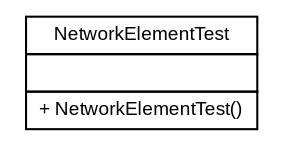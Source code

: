 #!/usr/local/bin/dot
#
# Class diagram 
# Generated by UMLGraph version 5.1 (http://www.umlgraph.org/)
#

digraph G {
	edge [fontname="arial",fontsize=10,labelfontname="arial",labelfontsize=10];
	node [fontname="arial",fontsize=10,shape=plaintext];
	nodesep=0.25;
	ranksep=0.5;
	// es.upm.dit.gsi.shanks.model.element.NetworkElementTest
	c777 [label=<<table title="es.upm.dit.gsi.shanks.model.element.NetworkElementTest" border="0" cellborder="1" cellspacing="0" cellpadding="2" port="p" href="./NetworkElementTest.html">
		<tr><td><table border="0" cellspacing="0" cellpadding="1">
<tr><td align="center" balign="center"> NetworkElementTest </td></tr>
		</table></td></tr>
		<tr><td><table border="0" cellspacing="0" cellpadding="1">
<tr><td align="left" balign="left">  </td></tr>
		</table></td></tr>
		<tr><td><table border="0" cellspacing="0" cellpadding="1">
<tr><td align="left" balign="left"> + NetworkElementTest() </td></tr>
		</table></td></tr>
		</table>>, fontname="arial", fontcolor="black", fontsize=9.0];
}

